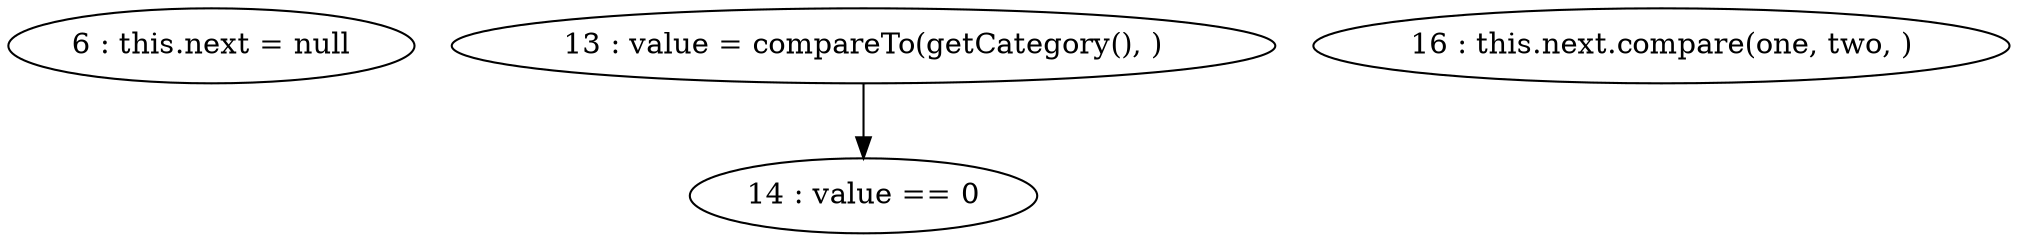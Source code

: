 digraph G {
"6 : this.next = null"
"13 : value = compareTo(getCategory(), )"
"13 : value = compareTo(getCategory(), )" -> "14 : value == 0"
"14 : value == 0"
"16 : this.next.compare(one, two, )"
}